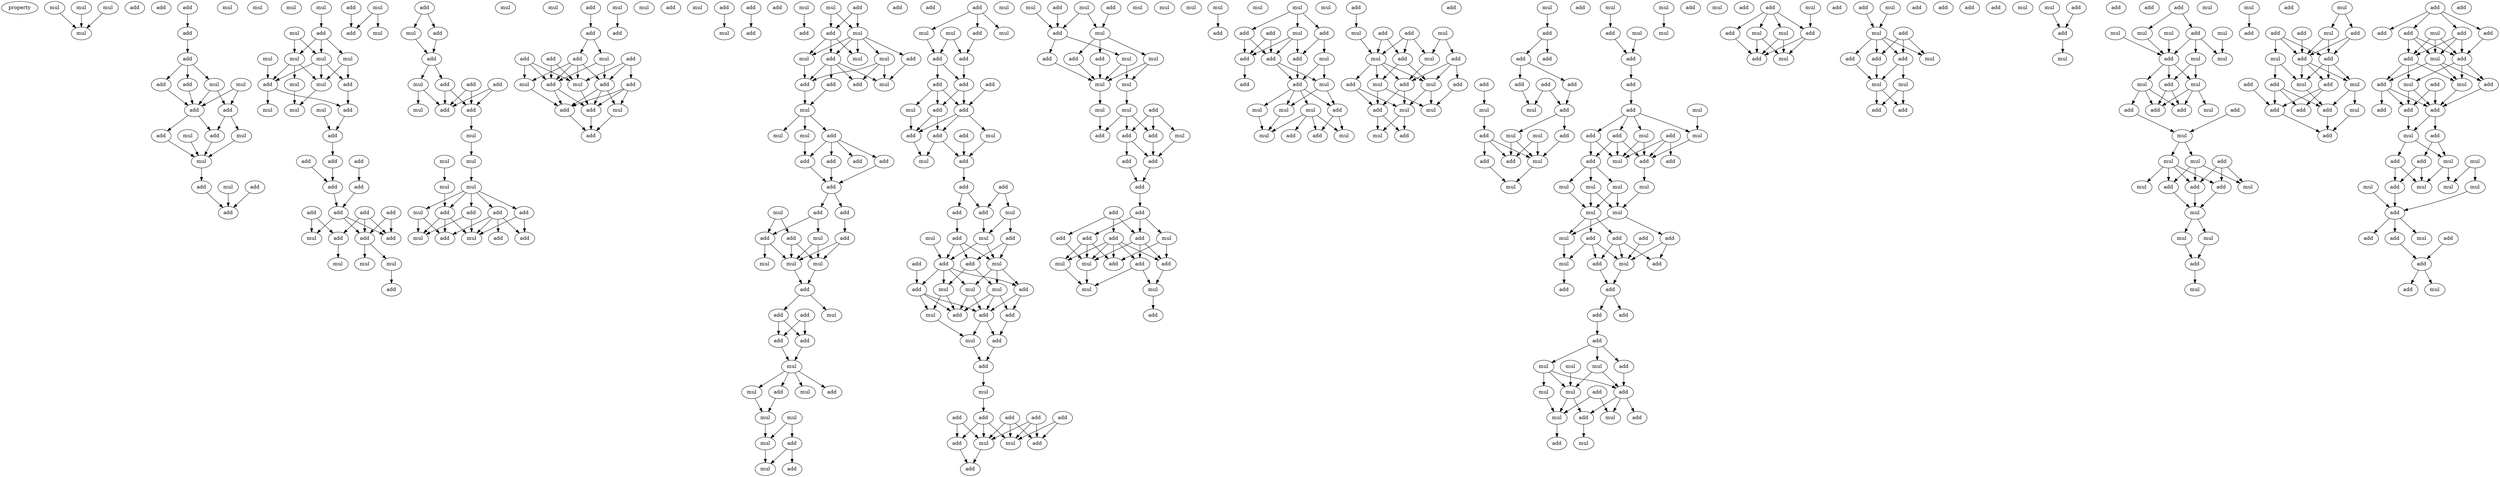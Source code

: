 digraph {
    node [fontcolor=black]
    property [mul=2,lf=1.4]
    0 [ label = mul ];
    1 [ label = mul ];
    2 [ label = mul ];
    3 [ label = add ];
    4 [ label = add ];
    5 [ label = mul ];
    6 [ label = add ];
    7 [ label = mul ];
    8 [ label = add ];
    9 [ label = add ];
    10 [ label = add ];
    11 [ label = add ];
    12 [ label = mul ];
    13 [ label = mul ];
    14 [ label = mul ];
    15 [ label = add ];
    16 [ label = add ];
    17 [ label = mul ];
    18 [ label = mul ];
    19 [ label = add ];
    20 [ label = add ];
    21 [ label = mul ];
    22 [ label = add ];
    23 [ label = mul ];
    24 [ label = add ];
    25 [ label = mul ];
    26 [ label = add ];
    27 [ label = mul ];
    28 [ label = mul ];
    29 [ label = add ];
    30 [ label = mul ];
    31 [ label = mul ];
    32 [ label = mul ];
    33 [ label = mul ];
    34 [ label = add ];
    35 [ label = mul ];
    36 [ label = mul ];
    37 [ label = add ];
    38 [ label = add ];
    39 [ label = mul ];
    40 [ label = mul ];
    41 [ label = mul ];
    42 [ label = add ];
    43 [ label = add ];
    44 [ label = add ];
    45 [ label = add ];
    46 [ label = add ];
    47 [ label = add ];
    48 [ label = add ];
    49 [ label = add ];
    50 [ label = add ];
    51 [ label = add ];
    52 [ label = mul ];
    53 [ label = add ];
    54 [ label = add ];
    55 [ label = add ];
    56 [ label = mul ];
    57 [ label = mul ];
    58 [ label = mul ];
    59 [ label = add ];
    60 [ label = add ];
    61 [ label = add ];
    62 [ label = mul ];
    63 [ label = mul ];
    64 [ label = add ];
    65 [ label = mul ];
    66 [ label = add ];
    67 [ label = add ];
    68 [ label = mul ];
    69 [ label = mul ];
    70 [ label = add ];
    71 [ label = add ];
    72 [ label = add ];
    73 [ label = mul ];
    74 [ label = add ];
    75 [ label = add ];
    76 [ label = mul ];
    77 [ label = mul ];
    78 [ label = mul ];
    79 [ label = mul ];
    80 [ label = mul ];
    81 [ label = mul ];
    82 [ label = add ];
    83 [ label = add ];
    84 [ label = add ];
    85 [ label = mul ];
    86 [ label = add ];
    87 [ label = add ];
    88 [ label = add ];
    89 [ label = mul ];
    90 [ label = add ];
    91 [ label = mul ];
    92 [ label = add ];
    93 [ label = add ];
    94 [ label = add ];
    95 [ label = mul ];
    96 [ label = add ];
    97 [ label = add ];
    98 [ label = add ];
    99 [ label = mul ];
    100 [ label = add ];
    101 [ label = mul ];
    102 [ label = add ];
    103 [ label = add ];
    104 [ label = mul ];
    105 [ label = add ];
    106 [ label = add ];
    107 [ label = add ];
    108 [ label = mul ];
    109 [ label = mul ];
    110 [ label = add ];
    111 [ label = add ];
    112 [ label = mul ];
    113 [ label = add ];
    114 [ label = add ];
    115 [ label = mul ];
    116 [ label = add ];
    117 [ label = add ];
    118 [ label = mul ];
    119 [ label = add ];
    120 [ label = add ];
    121 [ label = mul ];
    122 [ label = add ];
    123 [ label = add ];
    124 [ label = mul ];
    125 [ label = mul ];
    126 [ label = mul ];
    127 [ label = mul ];
    128 [ label = add ];
    129 [ label = add ];
    130 [ label = add ];
    131 [ label = mul ];
    132 [ label = add ];
    133 [ label = add ];
    134 [ label = mul ];
    135 [ label = mul ];
    136 [ label = mul ];
    137 [ label = add ];
    138 [ label = add ];
    139 [ label = add ];
    140 [ label = add ];
    141 [ label = add ];
    142 [ label = add ];
    143 [ label = add ];
    144 [ label = add ];
    145 [ label = mul ];
    146 [ label = add ];
    147 [ label = add ];
    148 [ label = mul ];
    149 [ label = add ];
    150 [ label = add ];
    151 [ label = mul ];
    152 [ label = mul ];
    153 [ label = mul ];
    154 [ label = add ];
    155 [ label = mul ];
    156 [ label = add ];
    157 [ label = add ];
    158 [ label = add ];
    159 [ label = add ];
    160 [ label = mul ];
    161 [ label = mul ];
    162 [ label = add ];
    163 [ label = mul ];
    164 [ label = add ];
    165 [ label = mul ];
    166 [ label = mul ];
    167 [ label = mul ];
    168 [ label = add ];
    169 [ label = mul ];
    170 [ label = add ];
    171 [ label = add ];
    172 [ label = mul ];
    173 [ label = add ];
    174 [ label = mul ];
    175 [ label = mul ];
    176 [ label = mul ];
    177 [ label = add ];
    178 [ label = add ];
    179 [ label = add ];
    180 [ label = add ];
    181 [ label = add ];
    182 [ label = add ];
    183 [ label = mul ];
    184 [ label = add ];
    185 [ label = add ];
    186 [ label = add ];
    187 [ label = add ];
    188 [ label = mul ];
    189 [ label = mul ];
    190 [ label = add ];
    191 [ label = add ];
    192 [ label = add ];
    193 [ label = mul ];
    194 [ label = add ];
    195 [ label = add ];
    196 [ label = mul ];
    197 [ label = add ];
    198 [ label = add ];
    199 [ label = mul ];
    200 [ label = add ];
    201 [ label = add ];
    202 [ label = mul ];
    203 [ label = add ];
    204 [ label = mul ];
    205 [ label = add ];
    206 [ label = add ];
    207 [ label = mul ];
    208 [ label = mul ];
    209 [ label = mul ];
    210 [ label = add ];
    211 [ label = add ];
    212 [ label = add ];
    213 [ label = add ];
    214 [ label = mul ];
    215 [ label = add ];
    216 [ label = mul ];
    217 [ label = add ];
    218 [ label = add ];
    219 [ label = add ];
    220 [ label = add ];
    221 [ label = add ];
    222 [ label = add ];
    223 [ label = mul ];
    224 [ label = mul ];
    225 [ label = add ];
    226 [ label = add ];
    227 [ label = mul ];
    228 [ label = mul ];
    229 [ label = add ];
    230 [ label = mul ];
    231 [ label = add ];
    232 [ label = mul ];
    233 [ label = add ];
    234 [ label = mul ];
    235 [ label = add ];
    236 [ label = add ];
    237 [ label = add ];
    238 [ label = mul ];
    239 [ label = mul ];
    240 [ label = mul ];
    241 [ label = add ];
    242 [ label = mul ];
    243 [ label = mul ];
    244 [ label = mul ];
    245 [ label = add ];
    246 [ label = add ];
    247 [ label = add ];
    248 [ label = add ];
    249 [ label = add ];
    250 [ label = mul ];
    251 [ label = add ];
    252 [ label = add ];
    253 [ label = add ];
    254 [ label = add ];
    255 [ label = add ];
    256 [ label = add ];
    257 [ label = add ];
    258 [ label = mul ];
    259 [ label = add ];
    260 [ label = add ];
    261 [ label = mul ];
    262 [ label = mul ];
    263 [ label = add ];
    264 [ label = mul ];
    265 [ label = mul ];
    266 [ label = mul ];
    267 [ label = add ];
    268 [ label = mul ];
    269 [ label = mul ];
    270 [ label = add ];
    271 [ label = mul ];
    272 [ label = add ];
    273 [ label = add ];
    274 [ label = add ];
    275 [ label = mul ];
    276 [ label = add ];
    277 [ label = add ];
    278 [ label = mul ];
    279 [ label = add ];
    280 [ label = add ];
    281 [ label = add ];
    282 [ label = mul ];
    283 [ label = mul ];
    284 [ label = mul ];
    285 [ label = add ];
    286 [ label = mul ];
    287 [ label = mul ];
    288 [ label = add ];
    289 [ label = mul ];
    290 [ label = add ];
    291 [ label = mul ];
    292 [ label = add ];
    293 [ label = add ];
    294 [ label = mul ];
    295 [ label = add ];
    296 [ label = mul ];
    297 [ label = add ];
    298 [ label = mul ];
    299 [ label = add ];
    300 [ label = mul ];
    301 [ label = add ];
    302 [ label = add ];
    303 [ label = mul ];
    304 [ label = mul ];
    305 [ label = add ];
    306 [ label = add ];
    307 [ label = add ];
    308 [ label = mul ];
    309 [ label = mul ];
    310 [ label = add ];
    311 [ label = mul ];
    312 [ label = mul ];
    313 [ label = add ];
    314 [ label = add ];
    315 [ label = add ];
    316 [ label = add ];
    317 [ label = add ];
    318 [ label = add ];
    319 [ label = add ];
    320 [ label = add ];
    321 [ label = mul ];
    322 [ label = mul ];
    323 [ label = mul ];
    324 [ label = add ];
    325 [ label = add ];
    326 [ label = mul ];
    327 [ label = add ];
    328 [ label = mul ];
    329 [ label = add ];
    330 [ label = add ];
    331 [ label = mul ];
    332 [ label = mul ];
    333 [ label = add ];
    334 [ label = mul ];
    335 [ label = mul ];
    336 [ label = add ];
    337 [ label = add ];
    338 [ label = add ];
    339 [ label = mul ];
    340 [ label = mul ];
    341 [ label = add ];
    342 [ label = mul ];
    343 [ label = add ];
    344 [ label = mul ];
    345 [ label = mul ];
    346 [ label = add ];
    347 [ label = add ];
    348 [ label = mul ];
    349 [ label = add ];
    350 [ label = add ];
    351 [ label = add ];
    352 [ label = mul ];
    353 [ label = mul ];
    354 [ label = mul ];
    355 [ label = mul ];
    356 [ label = mul ];
    357 [ label = mul ];
    358 [ label = mul ];
    359 [ label = add ];
    360 [ label = add ];
    361 [ label = add ];
    362 [ label = add ];
    363 [ label = mul ];
    364 [ label = mul ];
    365 [ label = add ];
    366 [ label = add ];
    367 [ label = add ];
    368 [ label = add ];
    369 [ label = add ];
    370 [ label = add ];
    371 [ label = add ];
    372 [ label = add ];
    373 [ label = mul ];
    374 [ label = mul ];
    375 [ label = add ];
    376 [ label = mul ];
    377 [ label = add ];
    378 [ label = add ];
    379 [ label = mul ];
    380 [ label = mul ];
    381 [ label = mul ];
    382 [ label = mul ];
    383 [ label = add ];
    384 [ label = add ];
    385 [ label = add ];
    386 [ label = mul ];
    387 [ label = add ];
    388 [ label = mul ];
    389 [ label = add ];
    390 [ label = mul ];
    391 [ label = add ];
    392 [ label = mul ];
    393 [ label = add ];
    394 [ label = mul ];
    395 [ label = add ];
    396 [ label = add ];
    397 [ label = add ];
    398 [ label = mul ];
    399 [ label = mul ];
    400 [ label = add ];
    401 [ label = add ];
    402 [ label = add ];
    403 [ label = mul ];
    404 [ label = add ];
    405 [ label = add ];
    406 [ label = mul ];
    407 [ label = mul ];
    408 [ label = add ];
    409 [ label = add ];
    410 [ label = add ];
    411 [ label = add ];
    412 [ label = mul ];
    413 [ label = mul ];
    414 [ label = add ];
    415 [ label = add ];
    416 [ label = add ];
    417 [ label = mul ];
    418 [ label = add ];
    419 [ label = add ];
    420 [ label = add ];
    421 [ label = mul ];
    422 [ label = mul ];
    423 [ label = mul ];
    424 [ label = mul ];
    425 [ label = add ];
    426 [ label = mul ];
    427 [ label = mul ];
    428 [ label = mul ];
    429 [ label = mul ];
    430 [ label = add ];
    431 [ label = add ];
    432 [ label = add ];
    433 [ label = add ];
    434 [ label = mul ];
    435 [ label = add ];
    436 [ label = mul ];
    437 [ label = mul ];
    438 [ label = mul ];
    439 [ label = add ];
    440 [ label = mul ];
    441 [ label = add ];
    442 [ label = add ];
    443 [ label = mul ];
    444 [ label = add ];
    445 [ label = mul ];
    446 [ label = mul ];
    447 [ label = mul ];
    448 [ label = mul ];
    449 [ label = mul ];
    450 [ label = add ];
    451 [ label = add ];
    452 [ label = mul ];
    453 [ label = add ];
    454 [ label = mul ];
    455 [ label = mul ];
    456 [ label = add ];
    457 [ label = add ];
    458 [ label = add ];
    459 [ label = mul ];
    460 [ label = add ];
    461 [ label = add ];
    462 [ label = mul ];
    463 [ label = add ];
    464 [ label = mul ];
    465 [ label = add ];
    466 [ label = add ];
    467 [ label = mul ];
    468 [ label = add ];
    469 [ label = add ];
    470 [ label = add ];
    471 [ label = add ];
    472 [ label = add ];
    473 [ label = add ];
    474 [ label = add ];
    475 [ label = mul ];
    476 [ label = add ];
    477 [ label = add ];
    478 [ label = mul ];
    479 [ label = add ];
    480 [ label = add ];
    481 [ label = mul ];
    482 [ label = add ];
    483 [ label = mul ];
    484 [ label = add ];
    485 [ label = add ];
    486 [ label = add ];
    487 [ label = add ];
    488 [ label = add ];
    489 [ label = mul ];
    490 [ label = add ];
    491 [ label = add ];
    492 [ label = add ];
    493 [ label = mul ];
    494 [ label = add ];
    495 [ label = mul ];
    496 [ label = mul ];
    497 [ label = mul ];
    498 [ label = mul ];
    499 [ label = add ];
    500 [ label = mul ];
    501 [ label = add ];
    502 [ label = mul ];
    503 [ label = add ];
    504 [ label = add ];
    505 [ label = add ];
    506 [ label = add ];
    507 [ label = add ];
    508 [ label = mul ];
    0 -> 5 [ name = 0 ];
    1 -> 5 [ name = 1 ];
    2 -> 5 [ name = 2 ];
    6 -> 8 [ name = 3 ];
    8 -> 9 [ name = 4 ];
    9 -> 10 [ name = 5 ];
    9 -> 11 [ name = 6 ];
    9 -> 12 [ name = 7 ];
    10 -> 15 [ name = 8 ];
    11 -> 15 [ name = 9 ];
    12 -> 15 [ name = 10 ];
    12 -> 16 [ name = 11 ];
    14 -> 15 [ name = 12 ];
    14 -> 16 [ name = 13 ];
    15 -> 19 [ name = 14 ];
    15 -> 20 [ name = 15 ];
    16 -> 17 [ name = 16 ];
    16 -> 20 [ name = 17 ];
    17 -> 21 [ name = 18 ];
    18 -> 21 [ name = 19 ];
    19 -> 21 [ name = 20 ];
    20 -> 21 [ name = 21 ];
    21 -> 22 [ name = 22 ];
    22 -> 26 [ name = 23 ];
    23 -> 26 [ name = 24 ];
    24 -> 26 [ name = 25 ];
    27 -> 29 [ name = 26 ];
    28 -> 32 [ name = 27 ];
    28 -> 33 [ name = 28 ];
    29 -> 31 [ name = 29 ];
    29 -> 32 [ name = 30 ];
    29 -> 33 [ name = 31 ];
    30 -> 34 [ name = 32 ];
    31 -> 35 [ name = 33 ];
    31 -> 37 [ name = 34 ];
    32 -> 34 [ name = 35 ];
    32 -> 35 [ name = 36 ];
    32 -> 37 [ name = 37 ];
    33 -> 34 [ name = 38 ];
    33 -> 35 [ name = 39 ];
    33 -> 36 [ name = 40 ];
    34 -> 38 [ name = 41 ];
    34 -> 40 [ name = 42 ];
    35 -> 39 [ name = 43 ];
    36 -> 39 [ name = 44 ];
    37 -> 38 [ name = 45 ];
    38 -> 42 [ name = 46 ];
    41 -> 42 [ name = 47 ];
    42 -> 44 [ name = 48 ];
    43 -> 46 [ name = 49 ];
    44 -> 46 [ name = 50 ];
    45 -> 47 [ name = 51 ];
    46 -> 51 [ name = 52 ];
    47 -> 51 [ name = 53 ];
    48 -> 52 [ name = 54 ];
    48 -> 53 [ name = 55 ];
    49 -> 54 [ name = 56 ];
    49 -> 55 [ name = 57 ];
    50 -> 53 [ name = 58 ];
    50 -> 54 [ name = 59 ];
    50 -> 55 [ name = 60 ];
    51 -> 52 [ name = 61 ];
    51 -> 54 [ name = 62 ];
    51 -> 55 [ name = 63 ];
    53 -> 56 [ name = 64 ];
    55 -> 57 [ name = 65 ];
    55 -> 58 [ name = 66 ];
    57 -> 59 [ name = 67 ];
    60 -> 66 [ name = 68 ];
    61 -> 63 [ name = 69 ];
    61 -> 64 [ name = 70 ];
    62 -> 65 [ name = 71 ];
    62 -> 66 [ name = 72 ];
    63 -> 67 [ name = 73 ];
    64 -> 67 [ name = 74 ];
    67 -> 69 [ name = 75 ];
    67 -> 72 [ name = 76 ];
    69 -> 73 [ name = 77 ];
    69 -> 75 [ name = 78 ];
    70 -> 74 [ name = 79 ];
    70 -> 75 [ name = 80 ];
    71 -> 74 [ name = 81 ];
    71 -> 75 [ name = 82 ];
    72 -> 74 [ name = 83 ];
    72 -> 75 [ name = 84 ];
    74 -> 76 [ name = 85 ];
    76 -> 79 [ name = 86 ];
    77 -> 81 [ name = 87 ];
    79 -> 80 [ name = 88 ];
    80 -> 82 [ name = 89 ];
    80 -> 83 [ name = 90 ];
    80 -> 84 [ name = 91 ];
    80 -> 85 [ name = 92 ];
    80 -> 86 [ name = 93 ];
    81 -> 82 [ name = 94 ];
    82 -> 87 [ name = 95 ];
    82 -> 89 [ name = 96 ];
    82 -> 91 [ name = 97 ];
    83 -> 89 [ name = 98 ];
    83 -> 91 [ name = 99 ];
    84 -> 88 [ name = 100 ];
    84 -> 91 [ name = 101 ];
    85 -> 87 [ name = 102 ];
    85 -> 89 [ name = 103 ];
    86 -> 87 [ name = 104 ];
    86 -> 88 [ name = 105 ];
    86 -> 90 [ name = 106 ];
    86 -> 91 [ name = 107 ];
    92 -> 93 [ name = 108 ];
    93 -> 94 [ name = 109 ];
    93 -> 95 [ name = 110 ];
    94 -> 99 [ name = 111 ];
    94 -> 100 [ name = 112 ];
    94 -> 101 [ name = 113 ];
    94 -> 103 [ name = 114 ];
    95 -> 100 [ name = 115 ];
    95 -> 103 [ name = 116 ];
    96 -> 101 [ name = 117 ];
    96 -> 102 [ name = 118 ];
    96 -> 103 [ name = 119 ];
    97 -> 99 [ name = 120 ];
    97 -> 100 [ name = 121 ];
    97 -> 101 [ name = 122 ];
    98 -> 100 [ name = 123 ];
    98 -> 101 [ name = 124 ];
    99 -> 105 [ name = 125 ];
    100 -> 105 [ name = 126 ];
    100 -> 106 [ name = 127 ];
    101 -> 106 [ name = 128 ];
    102 -> 104 [ name = 129 ];
    102 -> 105 [ name = 130 ];
    102 -> 106 [ name = 131 ];
    103 -> 104 [ name = 132 ];
    103 -> 105 [ name = 133 ];
    103 -> 106 [ name = 134 ];
    104 -> 107 [ name = 135 ];
    105 -> 107 [ name = 136 ];
    106 -> 107 [ name = 137 ];
    108 -> 110 [ name = 138 ];
    113 -> 115 [ name = 139 ];
    114 -> 117 [ name = 140 ];
    118 -> 119 [ name = 141 ];
    120 -> 123 [ name = 142 ];
    120 -> 124 [ name = 143 ];
    121 -> 123 [ name = 144 ];
    121 -> 124 [ name = 145 ];
    123 -> 125 [ name = 146 ];
    123 -> 126 [ name = 147 ];
    123 -> 128 [ name = 148 ];
    124 -> 125 [ name = 149 ];
    124 -> 126 [ name = 150 ];
    124 -> 127 [ name = 151 ];
    124 -> 128 [ name = 152 ];
    124 -> 129 [ name = 153 ];
    125 -> 133 [ name = 154 ];
    127 -> 130 [ name = 155 ];
    127 -> 131 [ name = 156 ];
    127 -> 133 [ name = 157 ];
    128 -> 130 [ name = 158 ];
    128 -> 131 [ name = 159 ];
    128 -> 132 [ name = 160 ];
    128 -> 133 [ name = 161 ];
    129 -> 131 [ name = 162 ];
    132 -> 134 [ name = 163 ];
    133 -> 134 [ name = 164 ];
    134 -> 135 [ name = 165 ];
    134 -> 136 [ name = 166 ];
    134 -> 138 [ name = 167 ];
    136 -> 142 [ name = 168 ];
    138 -> 139 [ name = 169 ];
    138 -> 140 [ name = 170 ];
    138 -> 141 [ name = 171 ];
    138 -> 142 [ name = 172 ];
    139 -> 143 [ name = 173 ];
    141 -> 143 [ name = 174 ];
    142 -> 143 [ name = 175 ];
    143 -> 144 [ name = 176 ];
    143 -> 146 [ name = 177 ];
    144 -> 150 [ name = 178 ];
    145 -> 147 [ name = 179 ];
    145 -> 149 [ name = 180 ];
    146 -> 148 [ name = 181 ];
    146 -> 149 [ name = 182 ];
    147 -> 151 [ name = 183 ];
    147 -> 152 [ name = 184 ];
    148 -> 151 [ name = 185 ];
    148 -> 152 [ name = 186 ];
    149 -> 151 [ name = 187 ];
    149 -> 153 [ name = 188 ];
    150 -> 151 [ name = 189 ];
    150 -> 152 [ name = 190 ];
    151 -> 154 [ name = 191 ];
    152 -> 154 [ name = 192 ];
    154 -> 155 [ name = 193 ];
    154 -> 157 [ name = 194 ];
    156 -> 158 [ name = 195 ];
    156 -> 159 [ name = 196 ];
    157 -> 158 [ name = 197 ];
    157 -> 159 [ name = 198 ];
    158 -> 160 [ name = 199 ];
    159 -> 160 [ name = 200 ];
    160 -> 161 [ name = 201 ];
    160 -> 162 [ name = 202 ];
    160 -> 163 [ name = 203 ];
    160 -> 164 [ name = 204 ];
    161 -> 166 [ name = 205 ];
    162 -> 166 [ name = 206 ];
    165 -> 167 [ name = 207 ];
    165 -> 168 [ name = 208 ];
    166 -> 167 [ name = 209 ];
    167 -> 169 [ name = 210 ];
    168 -> 169 [ name = 211 ];
    168 -> 170 [ name = 212 ];
    171 -> 173 [ name = 213 ];
    171 -> 174 [ name = 214 ];
    171 -> 175 [ name = 215 ];
    172 -> 177 [ name = 216 ];
    172 -> 178 [ name = 217 ];
    173 -> 178 [ name = 218 ];
    175 -> 177 [ name = 219 ];
    177 -> 179 [ name = 220 ];
    177 -> 180 [ name = 221 ];
    178 -> 179 [ name = 222 ];
    179 -> 182 [ name = 223 ];
    179 -> 184 [ name = 224 ];
    180 -> 182 [ name = 225 ];
    180 -> 183 [ name = 226 ];
    180 -> 184 [ name = 227 ];
    181 -> 184 [ name = 228 ];
    182 -> 185 [ name = 229 ];
    182 -> 186 [ name = 230 ];
    183 -> 186 [ name = 231 ];
    184 -> 185 [ name = 232 ];
    184 -> 186 [ name = 233 ];
    184 -> 188 [ name = 234 ];
    185 -> 189 [ name = 235 ];
    185 -> 190 [ name = 236 ];
    186 -> 189 [ name = 237 ];
    187 -> 190 [ name = 238 ];
    188 -> 190 [ name = 239 ];
    190 -> 192 [ name = 240 ];
    191 -> 193 [ name = 241 ];
    191 -> 195 [ name = 242 ];
    192 -> 194 [ name = 243 ];
    192 -> 195 [ name = 244 ];
    193 -> 196 [ name = 245 ];
    193 -> 198 [ name = 246 ];
    194 -> 197 [ name = 247 ];
    195 -> 196 [ name = 248 ];
    196 -> 201 [ name = 249 ];
    196 -> 202 [ name = 250 ];
    197 -> 201 [ name = 251 ];
    197 -> 202 [ name = 252 ];
    197 -> 203 [ name = 253 ];
    198 -> 202 [ name = 254 ];
    198 -> 203 [ name = 255 ];
    199 -> 201 [ name = 256 ];
    200 -> 206 [ name = 257 ];
    201 -> 204 [ name = 258 ];
    201 -> 205 [ name = 259 ];
    201 -> 206 [ name = 260 ];
    201 -> 207 [ name = 261 ];
    202 -> 204 [ name = 262 ];
    202 -> 205 [ name = 263 ];
    202 -> 208 [ name = 264 ];
    203 -> 207 [ name = 265 ];
    203 -> 208 [ name = 266 ];
    204 -> 211 [ name = 267 ];
    204 -> 212 [ name = 268 ];
    205 -> 210 [ name = 269 ];
    205 -> 212 [ name = 270 ];
    206 -> 209 [ name = 271 ];
    206 -> 211 [ name = 272 ];
    206 -> 212 [ name = 273 ];
    207 -> 209 [ name = 274 ];
    207 -> 211 [ name = 275 ];
    208 -> 210 [ name = 276 ];
    208 -> 211 [ name = 277 ];
    208 -> 212 [ name = 278 ];
    209 -> 214 [ name = 279 ];
    210 -> 213 [ name = 280 ];
    212 -> 213 [ name = 281 ];
    212 -> 214 [ name = 282 ];
    213 -> 215 [ name = 283 ];
    214 -> 215 [ name = 284 ];
    215 -> 216 [ name = 285 ];
    216 -> 217 [ name = 286 ];
    217 -> 223 [ name = 287 ];
    217 -> 224 [ name = 288 ];
    217 -> 225 [ name = 289 ];
    218 -> 223 [ name = 290 ];
    218 -> 225 [ name = 291 ];
    219 -> 222 [ name = 292 ];
    219 -> 223 [ name = 293 ];
    219 -> 224 [ name = 294 ];
    220 -> 222 [ name = 295 ];
    220 -> 223 [ name = 296 ];
    220 -> 224 [ name = 297 ];
    221 -> 222 [ name = 298 ];
    221 -> 224 [ name = 299 ];
    223 -> 226 [ name = 300 ];
    225 -> 226 [ name = 301 ];
    227 -> 233 [ name = 302 ];
    229 -> 233 [ name = 303 ];
    230 -> 232 [ name = 304 ];
    230 -> 233 [ name = 305 ];
    231 -> 232 [ name = 306 ];
    232 -> 235 [ name = 307 ];
    232 -> 237 [ name = 308 ];
    232 -> 238 [ name = 309 ];
    233 -> 234 [ name = 310 ];
    233 -> 236 [ name = 311 ];
    234 -> 239 [ name = 312 ];
    234 -> 240 [ name = 313 ];
    235 -> 240 [ name = 314 ];
    236 -> 240 [ name = 315 ];
    237 -> 240 [ name = 316 ];
    238 -> 239 [ name = 317 ];
    238 -> 240 [ name = 318 ];
    239 -> 242 [ name = 319 ];
    240 -> 243 [ name = 320 ];
    241 -> 244 [ name = 321 ];
    241 -> 246 [ name = 322 ];
    241 -> 247 [ name = 323 ];
    242 -> 245 [ name = 324 ];
    242 -> 246 [ name = 325 ];
    242 -> 247 [ name = 326 ];
    243 -> 245 [ name = 327 ];
    244 -> 249 [ name = 328 ];
    246 -> 249 [ name = 329 ];
    247 -> 248 [ name = 330 ];
    247 -> 249 [ name = 331 ];
    248 -> 251 [ name = 332 ];
    249 -> 251 [ name = 333 ];
    251 -> 253 [ name = 334 ];
    252 -> 254 [ name = 335 ];
    252 -> 256 [ name = 336 ];
    252 -> 257 [ name = 337 ];
    253 -> 255 [ name = 338 ];
    253 -> 257 [ name = 339 ];
    253 -> 258 [ name = 340 ];
    254 -> 261 [ name = 341 ];
    255 -> 261 [ name = 342 ];
    255 -> 262 [ name = 343 ];
    255 -> 263 [ name = 344 ];
    256 -> 259 [ name = 345 ];
    256 -> 260 [ name = 346 ];
    256 -> 261 [ name = 347 ];
    256 -> 262 [ name = 348 ];
    256 -> 263 [ name = 349 ];
    257 -> 259 [ name = 350 ];
    257 -> 260 [ name = 351 ];
    257 -> 261 [ name = 352 ];
    258 -> 260 [ name = 353 ];
    258 -> 263 [ name = 354 ];
    259 -> 264 [ name = 355 ];
    259 -> 265 [ name = 356 ];
    260 -> 264 [ name = 357 ];
    261 -> 265 [ name = 358 ];
    262 -> 265 [ name = 359 ];
    264 -> 267 [ name = 360 ];
    268 -> 270 [ name = 361 ];
    271 -> 272 [ name = 362 ];
    271 -> 273 [ name = 363 ];
    271 -> 275 [ name = 364 ];
    272 -> 276 [ name = 365 ];
    272 -> 277 [ name = 366 ];
    273 -> 278 [ name = 367 ];
    273 -> 279 [ name = 368 ];
    274 -> 276 [ name = 369 ];
    274 -> 277 [ name = 370 ];
    275 -> 276 [ name = 371 ];
    275 -> 277 [ name = 372 ];
    275 -> 279 [ name = 373 ];
    276 -> 281 [ name = 374 ];
    276 -> 282 [ name = 375 ];
    277 -> 280 [ name = 376 ];
    278 -> 281 [ name = 377 ];
    278 -> 282 [ name = 378 ];
    279 -> 281 [ name = 379 ];
    281 -> 283 [ name = 380 ];
    281 -> 284 [ name = 381 ];
    281 -> 285 [ name = 382 ];
    281 -> 286 [ name = 383 ];
    282 -> 284 [ name = 384 ];
    282 -> 285 [ name = 385 ];
    283 -> 291 [ name = 386 ];
    284 -> 291 [ name = 387 ];
    285 -> 289 [ name = 388 ];
    285 -> 290 [ name = 389 ];
    286 -> 288 [ name = 390 ];
    286 -> 289 [ name = 391 ];
    286 -> 290 [ name = 392 ];
    286 -> 291 [ name = 393 ];
    292 -> 296 [ name = 394 ];
    294 -> 298 [ name = 395 ];
    294 -> 301 [ name = 396 ];
    295 -> 299 [ name = 397 ];
    295 -> 300 [ name = 398 ];
    296 -> 300 [ name = 399 ];
    297 -> 298 [ name = 400 ];
    297 -> 299 [ name = 401 ];
    297 -> 300 [ name = 402 ];
    298 -> 302 [ name = 403 ];
    299 -> 303 [ name = 404 ];
    299 -> 304 [ name = 405 ];
    300 -> 302 [ name = 406 ];
    300 -> 303 [ name = 407 ];
    300 -> 304 [ name = 408 ];
    300 -> 305 [ name = 409 ];
    301 -> 302 [ name = 410 ];
    301 -> 303 [ name = 411 ];
    301 -> 306 [ name = 412 ];
    302 -> 307 [ name = 413 ];
    302 -> 309 [ name = 414 ];
    303 -> 308 [ name = 415 ];
    303 -> 309 [ name = 416 ];
    304 -> 307 [ name = 417 ];
    304 -> 308 [ name = 418 ];
    305 -> 307 [ name = 419 ];
    305 -> 309 [ name = 420 ];
    306 -> 308 [ name = 421 ];
    307 -> 310 [ name = 422 ];
    307 -> 312 [ name = 423 ];
    309 -> 310 [ name = 424 ];
    309 -> 312 [ name = 425 ];
    311 -> 313 [ name = 426 ];
    313 -> 314 [ name = 427 ];
    313 -> 315 [ name = 428 ];
    314 -> 317 [ name = 429 ];
    314 -> 319 [ name = 430 ];
    316 -> 320 [ name = 431 ];
    316 -> 322 [ name = 432 ];
    317 -> 320 [ name = 433 ];
    318 -> 321 [ name = 434 ];
    319 -> 322 [ name = 435 ];
    320 -> 323 [ name = 436 ];
    320 -> 324 [ name = 437 ];
    321 -> 325 [ name = 438 ];
    323 -> 327 [ name = 439 ];
    323 -> 328 [ name = 440 ];
    324 -> 328 [ name = 441 ];
    325 -> 327 [ name = 442 ];
    325 -> 328 [ name = 443 ];
    325 -> 329 [ name = 444 ];
    326 -> 327 [ name = 445 ];
    326 -> 328 [ name = 446 ];
    328 -> 332 [ name = 447 ];
    329 -> 332 [ name = 448 ];
    331 -> 333 [ name = 449 ];
    333 -> 336 [ name = 450 ];
    334 -> 336 [ name = 451 ];
    335 -> 340 [ name = 452 ];
    336 -> 338 [ name = 453 ];
    338 -> 341 [ name = 454 ];
    341 -> 343 [ name = 455 ];
    341 -> 344 [ name = 456 ];
    341 -> 345 [ name = 457 ];
    341 -> 346 [ name = 458 ];
    342 -> 345 [ name = 459 ];
    343 -> 348 [ name = 460 ];
    343 -> 349 [ name = 461 ];
    344 -> 348 [ name = 462 ];
    344 -> 351 [ name = 463 ];
    345 -> 351 [ name = 464 ];
    346 -> 348 [ name = 465 ];
    346 -> 349 [ name = 466 ];
    346 -> 351 [ name = 467 ];
    347 -> 348 [ name = 468 ];
    347 -> 350 [ name = 469 ];
    347 -> 351 [ name = 470 ];
    349 -> 352 [ name = 471 ];
    349 -> 353 [ name = 472 ];
    349 -> 355 [ name = 473 ];
    351 -> 354 [ name = 474 ];
    352 -> 356 [ name = 475 ];
    352 -> 357 [ name = 476 ];
    353 -> 356 [ name = 477 ];
    354 -> 357 [ name = 478 ];
    355 -> 356 [ name = 479 ];
    355 -> 357 [ name = 480 ];
    356 -> 358 [ name = 481 ];
    356 -> 359 [ name = 482 ];
    356 -> 360 [ name = 483 ];
    357 -> 358 [ name = 484 ];
    357 -> 362 [ name = 485 ];
    358 -> 363 [ name = 486 ];
    359 -> 364 [ name = 487 ];
    359 -> 365 [ name = 488 ];
    359 -> 366 [ name = 489 ];
    360 -> 363 [ name = 490 ];
    360 -> 364 [ name = 491 ];
    360 -> 365 [ name = 492 ];
    361 -> 364 [ name = 493 ];
    362 -> 364 [ name = 494 ];
    362 -> 366 [ name = 495 ];
    363 -> 367 [ name = 496 ];
    364 -> 368 [ name = 497 ];
    365 -> 368 [ name = 498 ];
    368 -> 369 [ name = 499 ];
    368 -> 371 [ name = 500 ];
    369 -> 372 [ name = 501 ];
    372 -> 373 [ name = 502 ];
    372 -> 374 [ name = 503 ];
    372 -> 375 [ name = 504 ];
    373 -> 377 [ name = 505 ];
    373 -> 379 [ name = 506 ];
    374 -> 377 [ name = 507 ];
    374 -> 379 [ name = 508 ];
    374 -> 380 [ name = 509 ];
    375 -> 377 [ name = 510 ];
    376 -> 379 [ name = 511 ];
    377 -> 382 [ name = 512 ];
    377 -> 383 [ name = 513 ];
    377 -> 384 [ name = 514 ];
    378 -> 381 [ name = 515 ];
    378 -> 382 [ name = 516 ];
    379 -> 381 [ name = 517 ];
    379 -> 384 [ name = 518 ];
    380 -> 381 [ name = 519 ];
    381 -> 385 [ name = 520 ];
    384 -> 386 [ name = 521 ];
    387 -> 389 [ name = 522 ];
    387 -> 390 [ name = 523 ];
    387 -> 391 [ name = 524 ];
    387 -> 392 [ name = 525 ];
    388 -> 391 [ name = 526 ];
    389 -> 393 [ name = 527 ];
    390 -> 393 [ name = 528 ];
    390 -> 394 [ name = 529 ];
    391 -> 393 [ name = 530 ];
    391 -> 394 [ name = 531 ];
    392 -> 393 [ name = 532 ];
    392 -> 394 [ name = 533 ];
    396 -> 399 [ name = 534 ];
    398 -> 399 [ name = 535 ];
    399 -> 401 [ name = 536 ];
    399 -> 402 [ name = 537 ];
    399 -> 403 [ name = 538 ];
    399 -> 404 [ name = 539 ];
    400 -> 402 [ name = 540 ];
    400 -> 403 [ name = 541 ];
    400 -> 404 [ name = 542 ];
    401 -> 407 [ name = 543 ];
    402 -> 406 [ name = 544 ];
    402 -> 407 [ name = 545 ];
    404 -> 407 [ name = 546 ];
    406 -> 408 [ name = 547 ];
    406 -> 409 [ name = 548 ];
    407 -> 408 [ name = 549 ];
    407 -> 409 [ name = 550 ];
    413 -> 416 [ name = 551 ];
    414 -> 416 [ name = 552 ];
    416 -> 417 [ name = 553 ];
    419 -> 420 [ name = 554 ];
    419 -> 424 [ name = 555 ];
    420 -> 425 [ name = 556 ];
    420 -> 426 [ name = 557 ];
    420 -> 427 [ name = 558 ];
    421 -> 425 [ name = 559 ];
    422 -> 427 [ name = 560 ];
    423 -> 425 [ name = 561 ];
    424 -> 425 [ name = 562 ];
    425 -> 428 [ name = 563 ];
    425 -> 429 [ name = 564 ];
    425 -> 430 [ name = 565 ];
    426 -> 428 [ name = 566 ];
    426 -> 430 [ name = 567 ];
    428 -> 432 [ name = 568 ];
    428 -> 433 [ name = 569 ];
    428 -> 434 [ name = 570 ];
    429 -> 431 [ name = 571 ];
    429 -> 432 [ name = 572 ];
    429 -> 433 [ name = 573 ];
    430 -> 432 [ name = 574 ];
    430 -> 433 [ name = 575 ];
    431 -> 436 [ name = 576 ];
    435 -> 436 [ name = 577 ];
    436 -> 437 [ name = 578 ];
    436 -> 438 [ name = 579 ];
    437 -> 441 [ name = 580 ];
    437 -> 442 [ name = 581 ];
    437 -> 443 [ name = 582 ];
    437 -> 444 [ name = 583 ];
    438 -> 440 [ name = 584 ];
    438 -> 441 [ name = 585 ];
    438 -> 444 [ name = 586 ];
    439 -> 440 [ name = 587 ];
    439 -> 441 [ name = 588 ];
    439 -> 442 [ name = 589 ];
    441 -> 445 [ name = 590 ];
    442 -> 445 [ name = 591 ];
    444 -> 445 [ name = 592 ];
    445 -> 446 [ name = 593 ];
    445 -> 447 [ name = 594 ];
    446 -> 450 [ name = 595 ];
    447 -> 450 [ name = 596 ];
    449 -> 453 [ name = 597 ];
    450 -> 452 [ name = 598 ];
    454 -> 455 [ name = 599 ];
    454 -> 458 [ name = 600 ];
    455 -> 460 [ name = 601 ];
    455 -> 461 [ name = 602 ];
    456 -> 461 [ name = 603 ];
    457 -> 459 [ name = 604 ];
    457 -> 460 [ name = 605 ];
    457 -> 461 [ name = 606 ];
    458 -> 460 [ name = 607 ];
    458 -> 461 [ name = 608 ];
    459 -> 462 [ name = 609 ];
    459 -> 463 [ name = 610 ];
    460 -> 462 [ name = 611 ];
    460 -> 464 [ name = 612 ];
    460 -> 465 [ name = 613 ];
    461 -> 462 [ name = 614 ];
    461 -> 464 [ name = 615 ];
    461 -> 465 [ name = 616 ];
    462 -> 468 [ name = 617 ];
    463 -> 468 [ name = 618 ];
    463 -> 469 [ name = 619 ];
    463 -> 470 [ name = 620 ];
    464 -> 467 [ name = 621 ];
    464 -> 468 [ name = 622 ];
    465 -> 469 [ name = 623 ];
    465 -> 470 [ name = 624 ];
    466 -> 469 [ name = 625 ];
    467 -> 471 [ name = 626 ];
    468 -> 471 [ name = 627 ];
    469 -> 471 [ name = 628 ];
    472 -> 473 [ name = 629 ];
    472 -> 474 [ name = 630 ];
    472 -> 476 [ name = 631 ];
    472 -> 477 [ name = 632 ];
    473 -> 480 [ name = 633 ];
    475 -> 478 [ name = 634 ];
    475 -> 479 [ name = 635 ];
    475 -> 480 [ name = 636 ];
    476 -> 478 [ name = 637 ];
    476 -> 479 [ name = 638 ];
    476 -> 480 [ name = 639 ];
    477 -> 478 [ name = 640 ];
    477 -> 479 [ name = 641 ];
    477 -> 480 [ name = 642 ];
    478 -> 483 [ name = 643 ];
    478 -> 484 [ name = 644 ];
    478 -> 485 [ name = 645 ];
    479 -> 481 [ name = 646 ];
    479 -> 483 [ name = 647 ];
    479 -> 485 [ name = 648 ];
    480 -> 481 [ name = 649 ];
    480 -> 483 [ name = 650 ];
    480 -> 484 [ name = 651 ];
    481 -> 486 [ name = 652 ];
    481 -> 487 [ name = 653 ];
    482 -> 486 [ name = 654 ];
    482 -> 487 [ name = 655 ];
    483 -> 486 [ name = 656 ];
    484 -> 486 [ name = 657 ];
    485 -> 486 [ name = 658 ];
    485 -> 487 [ name = 659 ];
    485 -> 488 [ name = 660 ];
    486 -> 489 [ name = 661 ];
    486 -> 491 [ name = 662 ];
    487 -> 489 [ name = 663 ];
    489 -> 492 [ name = 664 ];
    489 -> 495 [ name = 665 ];
    491 -> 494 [ name = 666 ];
    491 -> 495 [ name = 667 ];
    492 -> 497 [ name = 668 ];
    492 -> 499 [ name = 669 ];
    493 -> 496 [ name = 670 ];
    493 -> 500 [ name = 671 ];
    494 -> 497 [ name = 672 ];
    494 -> 499 [ name = 673 ];
    495 -> 497 [ name = 674 ];
    495 -> 500 [ name = 675 ];
    496 -> 501 [ name = 676 ];
    498 -> 501 [ name = 677 ];
    499 -> 501 [ name = 678 ];
    501 -> 502 [ name = 679 ];
    501 -> 503 [ name = 680 ];
    501 -> 505 [ name = 681 ];
    504 -> 506 [ name = 682 ];
    505 -> 506 [ name = 683 ];
    506 -> 507 [ name = 684 ];
    506 -> 508 [ name = 685 ];
}
